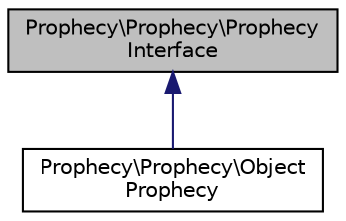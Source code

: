 digraph "Prophecy\Prophecy\ProphecyInterface"
{
  edge [fontname="Helvetica",fontsize="10",labelfontname="Helvetica",labelfontsize="10"];
  node [fontname="Helvetica",fontsize="10",shape=record];
  Node0 [label="Prophecy\\Prophecy\\Prophecy\lInterface",height=0.2,width=0.4,color="black", fillcolor="grey75", style="filled", fontcolor="black"];
  Node0 -> Node1 [dir="back",color="midnightblue",fontsize="10",style="solid",fontname="Helvetica"];
  Node1 [label="Prophecy\\Prophecy\\Object\lProphecy",height=0.2,width=0.4,color="black", fillcolor="white", style="filled",URL="$classProphecy_1_1Prophecy_1_1ObjectProphecy.html"];
}
